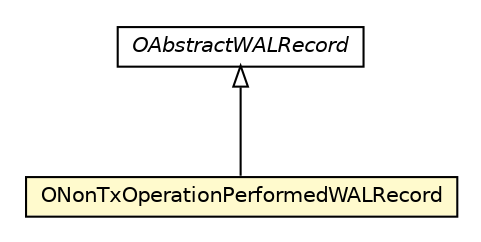 #!/usr/local/bin/dot
#
# Class diagram 
# Generated by UMLGraph version R5_6-24-gf6e263 (http://www.umlgraph.org/)
#

digraph G {
	edge [fontname="Helvetica",fontsize=10,labelfontname="Helvetica",labelfontsize=10];
	node [fontname="Helvetica",fontsize=10,shape=plaintext];
	nodesep=0.25;
	ranksep=0.5;
	// com.orientechnologies.orient.core.storage.impl.local.paginated.wal.ONonTxOperationPerformedWALRecord
	c2584012 [label=<<table title="com.orientechnologies.orient.core.storage.impl.local.paginated.wal.ONonTxOperationPerformedWALRecord" border="0" cellborder="1" cellspacing="0" cellpadding="2" port="p" bgcolor="lemonChiffon" href="./ONonTxOperationPerformedWALRecord.html">
		<tr><td><table border="0" cellspacing="0" cellpadding="1">
<tr><td align="center" balign="center"> ONonTxOperationPerformedWALRecord </td></tr>
		</table></td></tr>
		</table>>, URL="./ONonTxOperationPerformedWALRecord.html", fontname="Helvetica", fontcolor="black", fontsize=10.0];
	// com.orientechnologies.orient.core.storage.impl.local.paginated.wal.OAbstractWALRecord
	c2584014 [label=<<table title="com.orientechnologies.orient.core.storage.impl.local.paginated.wal.OAbstractWALRecord" border="0" cellborder="1" cellspacing="0" cellpadding="2" port="p" href="./OAbstractWALRecord.html">
		<tr><td><table border="0" cellspacing="0" cellpadding="1">
<tr><td align="center" balign="center"><font face="Helvetica-Oblique"> OAbstractWALRecord </font></td></tr>
		</table></td></tr>
		</table>>, URL="./OAbstractWALRecord.html", fontname="Helvetica", fontcolor="black", fontsize=10.0];
	//com.orientechnologies.orient.core.storage.impl.local.paginated.wal.ONonTxOperationPerformedWALRecord extends com.orientechnologies.orient.core.storage.impl.local.paginated.wal.OAbstractWALRecord
	c2584014:p -> c2584012:p [dir=back,arrowtail=empty];
}

